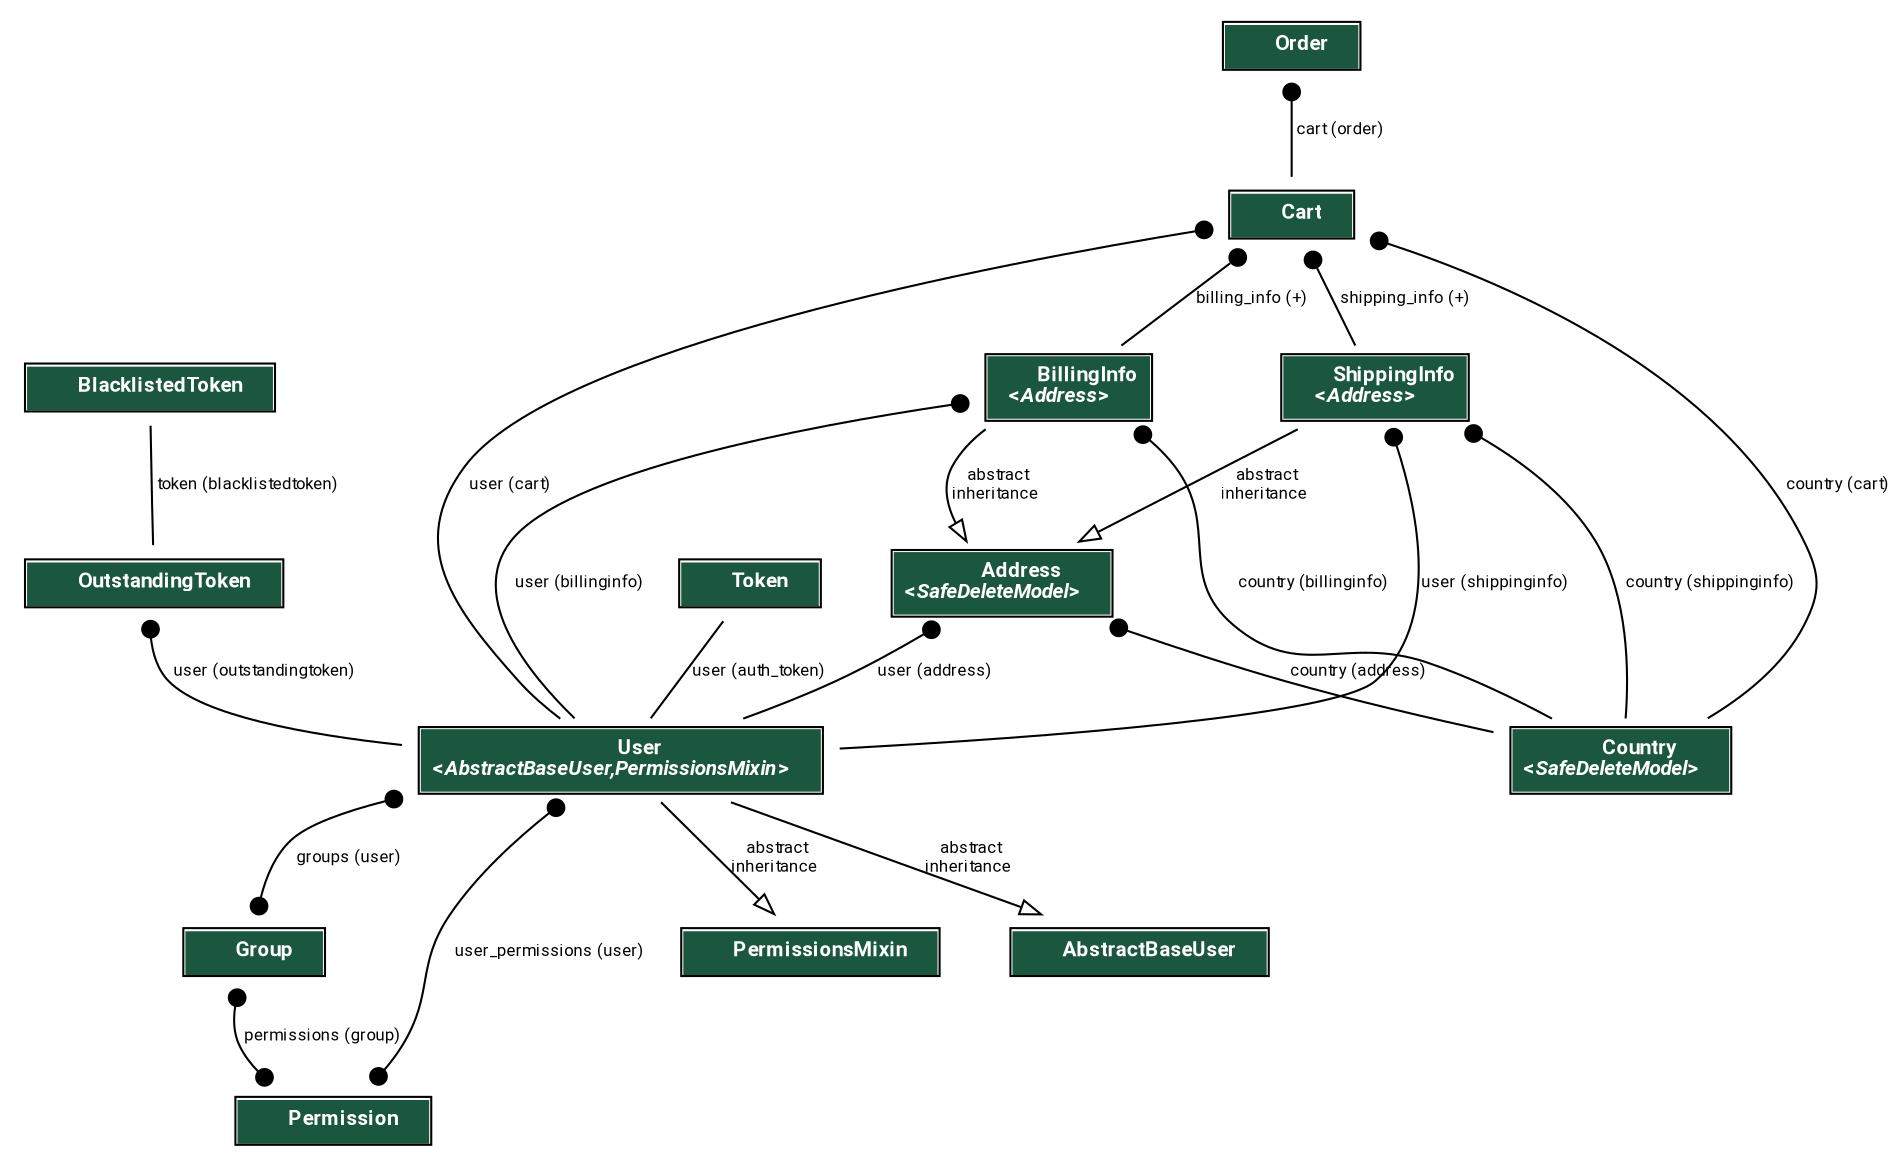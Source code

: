digraph model_graph {
  // Dotfile by Django-Extensions graph_models
  // Created: 2023-07-15 14:41
  // Cli Options: -a -

  fontname = "Roboto"
  fontsize = 8
  splines  = true
  rankdir = "TB"

  node [
    fontname = "Roboto"
    fontsize = 8
    shape = "plaintext"
  ]

  edge [
    fontname = "Roboto"
    fontsize = 8
  ]

  // Labels



  django_contrib_auth_models_Permission [label=<
    <TABLE BGCOLOR="white" BORDER="1" CELLBORDER="0" CELLSPACING="0">
    <TR><TD COLSPAN="2" CELLPADDING="5" ALIGN="CENTER" BGCOLOR="#1b563f">
    <FONT FACE="Roboto" COLOR="white" POINT-SIZE="10"><B>
    Permission
    </B></FONT></TD></TR>
    </TABLE>
    >]

  django_contrib_auth_models_Group [label=<
    <TABLE BGCOLOR="white" BORDER="1" CELLBORDER="0" CELLSPACING="0">
    <TR><TD COLSPAN="2" CELLPADDING="5" ALIGN="CENTER" BGCOLOR="#1b563f">
    <FONT FACE="Roboto" COLOR="white" POINT-SIZE="10"><B>
    Group
    </B></FONT></TD></TR>
    </TABLE>
    >]

  cart_models_Cart [label=<
    <TABLE BGCOLOR="white" BORDER="1" CELLBORDER="0" CELLSPACING="0">
    <TR><TD COLSPAN="2" CELLPADDING="5" ALIGN="CENTER" BGCOLOR="#1b563f">
    <FONT FACE="Roboto" COLOR="white" POINT-SIZE="10"><B>
    Cart
    </B></FONT></TD></TR>
    </TABLE>
    >]

  country_models_Address [label=<
    <TABLE BGCOLOR="white" BORDER="1" CELLBORDER="0" CELLSPACING="0">
    <TR><TD COLSPAN="2" CELLPADDING="5" ALIGN="CENTER" BGCOLOR="#1b563f">
    <FONT FACE="Roboto" COLOR="white" POINT-SIZE="10"><B>
    Address<BR/>&lt;<FONT FACE="Roboto"><I>SafeDeleteModel</I></FONT>&gt;
    </B></FONT></TD></TR>
     </TABLE>
    >]

  country_models_Country [label=<
    <TABLE BGCOLOR="white" BORDER="1" CELLBORDER="0" CELLSPACING="0">
    <TR><TD COLSPAN="2" CELLPADDING="5" ALIGN="CENTER" BGCOLOR="#1b563f">
    <FONT FACE="Roboto" COLOR="white" POINT-SIZE="10"><B>
    Country<BR/>&lt;<FONT FACE="Roboto"><I>SafeDeleteModel</I></FONT>&gt;
    </B></FONT></TD></TR>
    </TABLE>
    >]

  country_models_BillingInfo [label=<
    <TABLE BGCOLOR="white" BORDER="1" CELLBORDER="0" CELLSPACING="0">
    <TR><TD COLSPAN="2" CELLPADDING="5" ALIGN="CENTER" BGCOLOR="#1b563f">
    <FONT FACE="Roboto" COLOR="white" POINT-SIZE="10"><B>
    BillingInfo<BR/>&lt;<FONT FACE="Roboto"><I>Address</I></FONT>&gt;
    </B></FONT></TD></TR>
    </TABLE>
    >]

  country_models_ShippingInfo [label=<
    <TABLE BGCOLOR="white" BORDER="1" CELLBORDER="0" CELLSPACING="0">
    <TR><TD COLSPAN="2" CELLPADDING="5" ALIGN="CENTER" BGCOLOR="#1b563f">
    <FONT FACE="Roboto" COLOR="white" POINT-SIZE="10"><B>
    ShippingInfo<BR/>&lt;<FONT FACE="Roboto"><I>Address</I></FONT>&gt;
    </B></FONT></TD></TR>
    </TABLE>
    >]

  order_models_Order [label=<
    <TABLE BGCOLOR="white" BORDER="1" CELLBORDER="0" CELLSPACING="0">
    <TR><TD COLSPAN="2" CELLPADDING="5" ALIGN="CENTER" BGCOLOR="#1b563f">
    <FONT FACE="Roboto" COLOR="white" POINT-SIZE="10"><B>
    Order
    </B></FONT></TD></TR>
   </TABLE>
    >]

  django_contrib_auth_models_PermissionsMixin [label=<
    <TABLE BGCOLOR="white" BORDER="1" CELLBORDER="0" CELLSPACING="0">
    <TR><TD COLSPAN="2" CELLPADDING="5" ALIGN="CENTER" BGCOLOR="#1b563f">
    <FONT FACE="Roboto" COLOR="white" POINT-SIZE="10"><B>
    PermissionsMixin
    </B></FONT></TD></TR>
   </TABLE>
    >]

  django_contrib_auth_base_user_AbstractBaseUser [label=<
    <TABLE BGCOLOR="white" BORDER="1" CELLBORDER="0" CELLSPACING="0">
    <TR><TD COLSPAN="2" CELLPADDING="5" ALIGN="CENTER" BGCOLOR="#1b563f">
    <FONT FACE="Roboto" COLOR="white" POINT-SIZE="10"><B>
    AbstractBaseUser
    </B></FONT></TD></TR>
    </TABLE>
    >]

  user_models_User [label=<
    <TABLE BGCOLOR="white" BORDER="1" CELLBORDER="0" CELLSPACING="0">
    <TR><TD COLSPAN="2" CELLPADDING="5" ALIGN="CENTER" BGCOLOR="#1b563f">
    <FONT FACE="Roboto" COLOR="white" POINT-SIZE="10"><B>
    User<BR/>&lt;<FONT FACE="Roboto"><I>AbstractBaseUser,PermissionsMixin</I></FONT>&gt;
    </B></FONT></TD></TR>
    </TABLE>
    >]

  rest_framework_authtoken_models_Token [label=<
    <TABLE BGCOLOR="white" BORDER="1" CELLBORDER="0" CELLSPACING="0">
    <TR><TD COLSPAN="2" CELLPADDING="5" ALIGN="CENTER" BGCOLOR="#1b563f">
    <FONT FACE="Roboto" COLOR="white" POINT-SIZE="10"><B>
    Token
    </B></FONT></TD></TR>
   </TABLE>
    >]

  rest_framework_simplejwt_token_blacklist_models_OutstandingToken [label=<
    <TABLE BGCOLOR="white" BORDER="1" CELLBORDER="0" CELLSPACING="0">
    <TR><TD COLSPAN="2" CELLPADDING="5" ALIGN="CENTER" BGCOLOR="#1b563f">
    <FONT FACE="Roboto" COLOR="white" POINT-SIZE="10"><B>
    OutstandingToken
    </B></FONT></TD></TR>
    </TABLE>
    >]

  rest_framework_simplejwt_token_blacklist_models_BlacklistedToken [label=<
    <TABLE BGCOLOR="white" BORDER="1" CELLBORDER="0" CELLSPACING="0">
    <TR><TD COLSPAN="2" CELLPADDING="5" ALIGN="CENTER" BGCOLOR="#1b563f">
    <FONT FACE="Roboto" COLOR="white" POINT-SIZE="10"><B>
    BlacklistedToken
    </B></FONT></TD></TR>
    </TABLE>
    >]


  // Relations
  django_contrib_auth_models_Group -> django_contrib_auth_models_Permission
  [label=" permissions (group)"] [arrowhead=dot arrowtail=dot, dir=both];



  cart_models_Cart -> country_models_Country
  [label=" country (cart)"] [arrowhead=none, arrowtail=dot, dir=both];


  cart_models_Cart -> user_models_User
  [label=" user (cart)"] [arrowhead=none, arrowtail=dot, dir=both];

  cart_models_Cart -> country_models_BillingInfo
  [label=" billing_info (+)"] [arrowhead=none, arrowtail=dot, dir=both];

  cart_models_Cart -> country_models_ShippingInfo
  [label=" shipping_info (+)"] [arrowhead=none, arrowtail=dot, dir=both];




  country_models_Address -> user_models_User
  [label=" user (address)"] [arrowhead=none, arrowtail=dot, dir=both];

  country_models_Address -> country_models_Country
  [label=" country (address)"] [arrowhead=none, arrowtail=dot, dir=both];



  country_models_BillingInfo -> user_models_User
  [label=" user (billinginfo)"] [arrowhead=none, arrowtail=dot, dir=both];

  country_models_BillingInfo -> country_models_Country
  [label=" country (billinginfo)"] [arrowhead=none, arrowtail=dot, dir=both];

  country_models_BillingInfo -> country_models_Address
  [label=" abstract\ninheritance"] [arrowhead=empty, arrowtail=none, dir=both];

  country_models_ShippingInfo -> user_models_User
  [label=" user (shippinginfo)"] [arrowhead=none, arrowtail=dot, dir=both];

  country_models_ShippingInfo -> country_models_Country
  [label=" country (shippinginfo)"] [arrowhead=none, arrowtail=dot, dir=both];

  country_models_ShippingInfo -> country_models_Address
  [label=" abstract\ninheritance"] [arrowhead=empty, arrowtail=none, dir=both];


  order_models_Order -> cart_models_Cart
  [label=" cart (order)"] [arrowhead=none, arrowtail=dot, dir=both];


  user_models_User -> django_contrib_auth_models_Group
  [label=" groups (user)"] [arrowhead=dot arrowtail=dot, dir=both];

  user_models_User -> django_contrib_auth_models_Permission
  [label=" user_permissions (user)"] [arrowhead=dot arrowtail=dot, dir=both];

  user_models_User -> django_contrib_auth_base_user_AbstractBaseUser
  [label=" abstract\ninheritance"] [arrowhead=empty, arrowtail=none, dir=both];

  user_models_User -> django_contrib_auth_models_PermissionsMixin
  [label=" abstract\ninheritance"] [arrowhead=empty, arrowtail=none, dir=both];


  rest_framework_authtoken_models_Token -> user_models_User
  [label=" user (auth_token)"] [arrowhead=none, arrowtail=none, dir=both];


  rest_framework_simplejwt_token_blacklist_models_OutstandingToken -> user_models_User
  [label=" user (outstandingtoken)"] [arrowhead=none, arrowtail=dot, dir=both];

  rest_framework_simplejwt_token_blacklist_models_BlacklistedToken -> rest_framework_simplejwt_token_blacklist_models_OutstandingToken
  [label=" token (blacklistedtoken)"] [arrowhead=none, arrowtail=none, dir=both];



}
